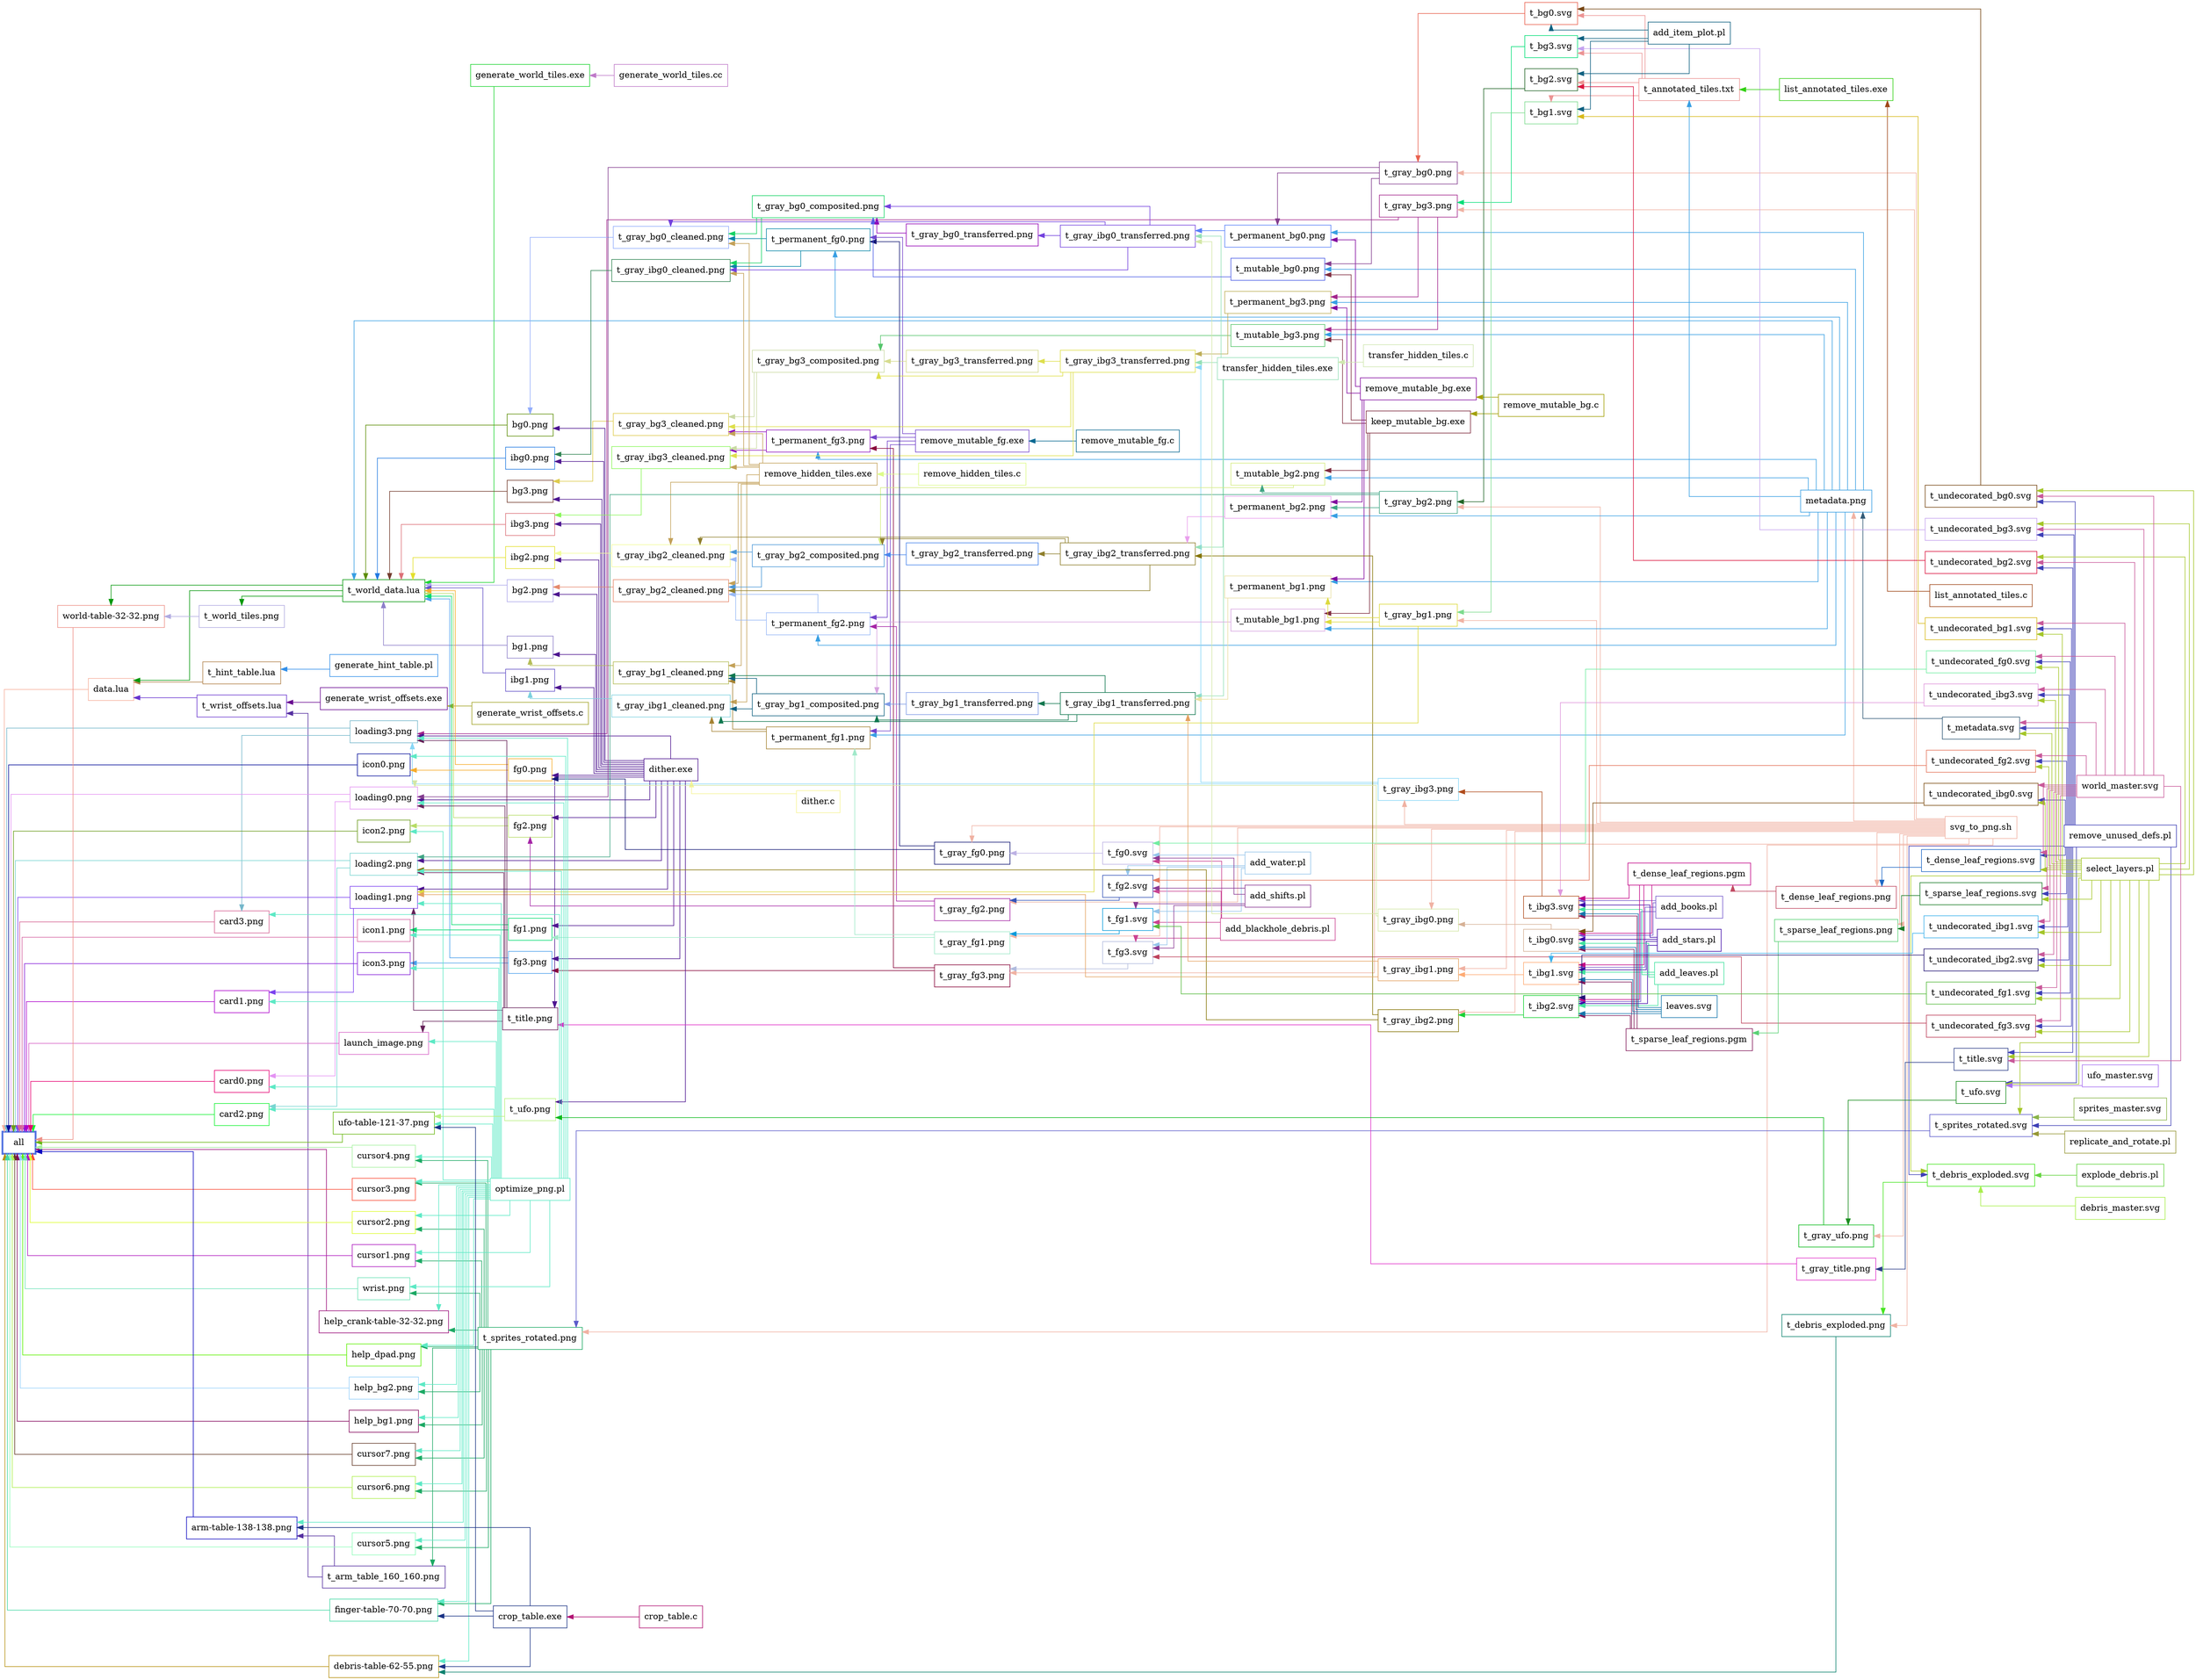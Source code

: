 digraph G {
	node [shape=box,style=filled]
	rankdir = RL
	splines = ortho
	tooltip = "Build target = all"
	n0 [label="all",penwidth=3,tooltip="all\n(no actions)",fillcolor=white,color="#5474e1"]
	n31 [label="data.lua",tooltip="cat t_world_data.lua t_wrist_offsets.lua t_hint_table.lua > data.lua",fillcolor=white,color="#f6b19e"]
	n41 [label="t_hint_table.lua",tooltip="perl generate_hint_table.pl > t_hint_table.lua",fillcolor=white,color="#b1824b"]
	n72 [label="generate_hint_table.pl",tooltip="generate_hint_table.pl\n(no actions)",fillcolor=white,color="#328fe9"]
	n40 [label="t_wrist_offsets.lua",tooltip="./generate_wrist_offsets.exe t_arm_table_160_160.png > t_wrist_offsets.lua",fillcolor=white,color="#6733ce"]
	n71 [label="generate_wrist_offsets.exe",tooltip="gcc -march=native -O3 -Wall -Wextra -pedantic generate_wrist_offsets.c -lpng -lm -o generate_wrist_offsets.exe",fillcolor=white,color="#680690"]
	n185 [label="generate_wrist_offsets.c",tooltip="generate_wrist_offsets.c\n(no actions)",fillcolor=white,color="#a3a429"]
	n32 [label="t_arm_table_160_160.png",tooltip="convert t_sprites_rotated.png +repage -crop 14400x320+0+0 t_arm_table_160_160.png",fillcolor=white,color="#552fa0"]
	n35 [label="t_sprites_rotated.png",tooltip="./svg_to_png.sh t_sprites_rotated.svg t_sprites_rotated.png",fillcolor=white,color="#1ca964"]
	n74 [label="svg_to_png.sh",tooltip="svg_to_png.sh\n(no actions)",fillcolor=white,color="#f0b2a3"]
	n73 [label="t_sprites_rotated.svg",tooltip="perl select_layers.pl 'ui parts|arm parts' t_sprites_rotated.png sprites_master.svg | perl remove_unused_defs.pl | perl replicate_and_rotate.pl - > t_sprites_rotated.svg",fillcolor=white,color="#5c5bcb"]
	n76 [label="replicate_and_rotate.pl",tooltip="replicate_and_rotate.pl\n(no actions)",fillcolor=white,color="#969736"]
	n75 [label="sprites_master.svg",tooltip="sprites_master.svg\n(no actions)",fillcolor=white,color="#89b449"]
	n60 [label="remove_unused_defs.pl",tooltip="remove_unused_defs.pl\n(no actions)",fillcolor=white,color="#3e3fb6"]
	n59 [label="select_layers.pl",tooltip="select_layers.pl\n(no actions)",fillcolor=white,color="#a4c629"]
	n39 [label="t_world_data.lua",tooltip="./generate_world_tiles.exe t_world_data.lua t_world_tiles.png ibg0.png ibg1.png ibg2.png ibg3.png bg0.png bg1.png bg2.png bg3.png fg0.png fg1.png fg2.png fg3.png metadata.png",fillcolor=white,color="#06980c"]
	n70 [label="generate_world_tiles.exe",tooltip="g++ -march=native -O3 -Wall -Wextra -pedantic generate_world_tiles.cc -lpng -o generate_world_tiles.exe",fillcolor=white,color="#20d533"]
	n184 [label="generate_world_tiles.cc",tooltip="generate_world_tiles.cc\n(no actions)",fillcolor=white,color="#bf7ac9"]
	n69 [label="metadata.png",tooltip="./svg_to_png.sh t_metadata.svg metadata.png",fillcolor=white,color="#389fe3"]
	n173 [label="t_metadata.svg",tooltip="perl select_layers.pl '^Metadata' metadata.png world_master.svg | perl remove_unused_defs.pl > t_metadata.svg",fillcolor=white,color="#335b78"]
	n58 [label="world_master.svg",tooltip="world_master.svg\n(no actions)",fillcolor=white,color="#c9599a"]
	n68 [label="bg3.png",tooltip="./dither.exe t_gray_bg3_cleaned.png bg3.png",fillcolor=white,color="#743d2f"]
	n84 [label="t_gray_bg3_cleaned.png",tooltip="./remove_hidden_tiles.exe t_permanent_fg3.png t_gray_bg3_composited.png t_gray_bg3_cleaned.png",fillcolor=white,color="#decb4e"]
	n101 [label="t_permanent_fg3.png",tooltip="./remove_mutable_fg.exe metadata.png t_gray_fg3.png t_permanent_fg3.png",fillcolor=white,color="#9014bd"]
	n117 [label="remove_mutable_fg.exe",tooltip="gcc -march=native -O3 -Wall -Wextra -pedantic remove_mutable_fg.c -lpng -o remove_mutable_fg.exe",fillcolor=white,color="#7444cb"]
	n187 [label="remove_mutable_fg.c",tooltip="remove_mutable_fg.c\n(no actions)",fillcolor=white,color="#0a6992"]
	n88 [label="t_gray_fg3.png",tooltip="./svg_to_png.sh t_fg3.svg t_gray_fg3.png",fillcolor=white,color="#890a3d"]
	n129 [label="t_fg3.svg",tooltip="perl add_shifts.pl t_undecorated_fg3.svg 3 | perl add_water.pl - 3 | perl add_blackhole_debris.pl - 3 > t_fg3.svg",fillcolor=white,color="#b1bbde"]
	n164 [label="t_undecorated_fg3.svg",tooltip="perl select_layers.pl '^FG (common|frame3)' t_gray_fg3.png world_master.svg | perl remove_unused_defs.pl > t_undecorated_fg3.svg",fillcolor=white,color="#bd425c"]
	n161 [label="add_blackhole_debris.pl",tooltip="add_blackhole_debris.pl\n(no actions)",fillcolor=white,color="#ca4392"]
	n160 [label="add_water.pl",tooltip="add_water.pl\n(no actions)",fillcolor=white,color="#95c5eb"]
	n159 [label="add_shifts.pl",tooltip="add_shifts.pl\n(no actions)",fillcolor=white,color="#8b3a94"]
	n100 [label="t_gray_bg3_composited.png",tooltip="magick t_gray_bg3_transferred.png t_mutable_bg3.png -composite t_gray_bg3_composited.png",fillcolor=white,color="#cadaa4"]
	n109 [label="t_mutable_bg3.png",tooltip="./keep_mutable_bg.exe metadata.png t_gray_bg3.png t_mutable_bg3.png",fillcolor=white,color="#55c56b"]
	n115 [label="keep_mutable_bg.exe",tooltip="gcc -march=native -O3 -Wall -Wextra -pedantic -DINVERT_TILE_SELECTION remove_mutable_bg.c -lpng -o keep_mutable_bg.exe",fillcolor=white,color="#7f2c3f"]
	n186 [label="remove_mutable_bg.c",tooltip="remove_mutable_bg.c\n(no actions)",fillcolor=white,color="#a3a007"]
	n51 [label="t_gray_bg3.png",tooltip="./svg_to_png.sh t_bg3.svg t_gray_bg3.png",fillcolor=white,color="#a3268c"]
	n125 [label="t_bg3.svg",tooltip="perl add_item_plot.pl t_undecorated_bg3.svg t_annotated_tiles.txt 3 > t_bg3.svg",fillcolor=white,color="#02de77"]
	n153 [label="t_undecorated_bg3.svg",tooltip="perl select_layers.pl '^BG (common|frame3)' t_gray_bg3.png world_master.svg | perl remove_unused_defs.pl > t_undecorated_bg3.svg",fillcolor=white,color="#c5a3ef"]
	n150 [label="t_annotated_tiles.txt",tooltip="./list_annotated_tiles.exe metadata.png > t_annotated_tiles.txt",fillcolor=white,color="#ec9494"]
	n176 [label="list_annotated_tiles.exe",tooltip="gcc -march=native -O3 -Wall -Wextra -pedantic list_annotated_tiles.c -lpng -o list_annotated_tiles.exe",fillcolor=white,color="#33d013"]
	n196 [label="list_annotated_tiles.c",tooltip="list_annotated_tiles.c\n(no actions)",fillcolor=white,color="#9f4819"]
	n149 [label="add_item_plot.pl",tooltip="add_item_plot.pl\n(no actions)",fillcolor=white,color="#0f6181"]
	n108 [label="t_gray_bg3_transferred.png",tooltip="t_gray_bg3_transferred.png\n(no actions)",fillcolor=white,color="#d6dc8f"]
	n99 [label="t_gray_ibg3_transferred.png",tooltip="./transfer_hidden_tiles.exe t_permanent_bg3.png t_gray_ibg3.png t_gray_bg3_transferred.png t_gray_ibg3_transferred.png",fillcolor=white,color="#dedf4d"]
	n114 [label="t_permanent_bg3.png",tooltip="./remove_mutable_bg.exe metadata.png t_gray_bg3.png t_permanent_bg3.png",fillcolor=white,color="#beae57"]
	n116 [label="remove_mutable_bg.exe",tooltip="gcc -march=native -O3 -Wall -Wextra -pedantic remove_mutable_bg.c -lpng -o remove_mutable_bg.exe",fillcolor=white,color="#82089f"]
	n111 [label="transfer_hidden_tiles.exe",tooltip="gcc -march=native -O3 -Wall -Wextra -pedantic transfer_hidden_tiles.c -lpng -o transfer_hidden_tiles.exe",fillcolor=white,color="#94e0b7"]
	n189 [label="transfer_hidden_tiles.c",tooltip="transfer_hidden_tiles.c\n(no actions)",fillcolor=white,color="#cfe6b0"]
	n50 [label="t_gray_ibg3.png",tooltip="./svg_to_png.sh t_ibg3.svg t_gray_ibg3.png",fillcolor=white,color="#88d7f6"]
	n121 [label="t_ibg3.svg",tooltip="perl add_stars.pl t_undecorated_ibg3.svg 3 | perl add_leaves.pl leaves.svg - t_dense_leaf_regions.pgm 0.5 3 | perl add_leaves.pl leaves.svg - t_sparse_leaf_regions.pgm 1 3 | perl add_books.pl - > t_ibg3.svg",fillcolor=white,color="#b04c1c"]
	n139 [label="t_undecorated_ibg3.svg",tooltip="perl select_layers.pl '^IBG (common|frame3)' t_gray_ibg3.png world_master.svg | perl remove_unused_defs.pl > t_undecorated_ibg3.svg",fillcolor=white,color="#df98dc"]
	n136 [label="add_books.pl",tooltip="add_books.pl\n(no actions)",fillcolor=white,color="#775ccc"]
	n135 [label="add_stars.pl",tooltip="add_stars.pl\n(no actions)",fillcolor=white,color="#3c06a7"]
	n134 [label="add_leaves.pl",tooltip="add_leaves.pl\n(no actions)",fillcolor=white,color="#3ee29d"]
	n133 [label="t_dense_leaf_regions.pgm",tooltip="convert -size 9600x6400 'xc:#000000' t_dense_leaf_regions.png -composite -colorspace Gray -depth 8 -color-threshold 'gray(1%)-gray(100%)' t_dense_leaf_regions.pgm",fillcolor=white,color="#c30887"]
	n171 [label="t_dense_leaf_regions.png",tooltip="./svg_to_png.sh t_dense_leaf_regions.svg t_dense_leaf_regions.png",fillcolor=white,color="#c14a63"]
	n172 [label="t_dense_leaf_regions.svg",tooltip="perl select_layers.pl 'dense leaf regions' t_dense_leaf_regions.png world_master.svg | perl remove_unused_defs.pl > t_dense_leaf_regions.svg",fillcolor=white,color="#1e67c5"]
	n132 [label="t_sparse_leaf_regions.pgm",tooltip="convert -size 9600x6400 'xc:#000000' t_sparse_leaf_regions.png -composite -colorspace Gray -depth 8 -color-threshold 'gray(1%)-gray(100%)' t_sparse_leaf_regions.pgm",fillcolor=white,color="#831b5b"]
	n169 [label="t_sparse_leaf_regions.png",tooltip="./svg_to_png.sh t_sparse_leaf_regions.svg t_sparse_leaf_regions.png",fillcolor=white,color="#5bd176"]
	n170 [label="t_sparse_leaf_regions.svg",tooltip="perl select_layers.pl 'sparse leaf regions' t_sparse_leaf_regions.png world_master.svg | perl remove_unused_defs.pl > t_sparse_leaf_regions.svg",fillcolor=white,color="#1b7c28"]
	n131 [label="leaves.svg",tooltip="leaves.svg\n(no actions)",fillcolor=white,color="#1577ac"]
	n92 [label="remove_hidden_tiles.exe",tooltip="gcc -march=native -O3 -Wall -Wextra -pedantic remove_hidden_tiles.c -lpng -o remove_hidden_tiles.exe",fillcolor=white,color="#c3a159"]
	n188 [label="remove_hidden_tiles.c",tooltip="remove_hidden_tiles.c\n(no actions)",fillcolor=white,color="#ddfb8b"]
	n45 [label="dither.exe",tooltip="gcc -march=native -O3 -Wall -Wextra -pedantic dither.c -lpng -o dither.exe",fillcolor=white,color="#4d1590"]
	n183 [label="dither.c",tooltip="dither.c\n(no actions)",fillcolor=white,color="#f6f496"]
	n67 [label="bg2.png",tooltip="./dither.exe t_gray_bg2_cleaned.png bg2.png",fillcolor=white,color="#afa9eb"]
	n83 [label="t_gray_bg2_cleaned.png",tooltip="./remove_hidden_tiles.exe t_permanent_fg2.png t_gray_bg2_composited.png t_gray_bg2_cleaned.png",fillcolor=white,color="#e58a6e"]
	n98 [label="t_permanent_fg2.png",tooltip="./remove_mutable_fg.exe metadata.png t_gray_fg2.png t_permanent_fg2.png",fillcolor=white,color="#99b9f6"]
	n87 [label="t_gray_fg2.png",tooltip="./svg_to_png.sh t_fg2.svg t_gray_fg2.png",fillcolor=white,color="#a525a6"]
	n128 [label="t_fg2.svg",tooltip="perl add_shifts.pl t_undecorated_fg2.svg 2 | perl add_water.pl - 2 | perl add_blackhole_debris.pl - 2 > t_fg2.svg",fillcolor=white,color="#3755b8"]
	n163 [label="t_undecorated_fg2.svg",tooltip="perl select_layers.pl '^FG (common|frame2)' t_gray_fg2.png world_master.svg | perl remove_unused_defs.pl > t_undecorated_fg2.svg",fillcolor=white,color="#e4785f"]
	n97 [label="t_gray_bg2_composited.png",tooltip="magick t_gray_bg2_transferred.png t_mutable_bg2.png -composite t_gray_bg2_composited.png",fillcolor=white,color="#4b98d7"]
	n107 [label="t_mutable_bg2.png",tooltip="./keep_mutable_bg.exe metadata.png t_gray_bg2.png t_mutable_bg2.png",fillcolor=white,color="#d3eb7e"]
	n49 [label="t_gray_bg2.png",tooltip="./svg_to_png.sh t_bg2.svg t_gray_bg2.png",fillcolor=white,color="#40a584"]
	n124 [label="t_bg2.svg",tooltip="perl add_item_plot.pl t_undecorated_bg2.svg t_annotated_tiles.txt 2 > t_bg2.svg",fillcolor=white,color="#226627"]
	n152 [label="t_undecorated_bg2.svg",tooltip="perl select_layers.pl '^BG (common|frame2)' t_gray_bg2.png world_master.svg | perl remove_unused_defs.pl > t_undecorated_bg2.svg",fillcolor=white,color="#db143e"]
	n106 [label="t_gray_bg2_transferred.png",tooltip="t_gray_bg2_transferred.png\n(no actions)",fillcolor=white,color="#4a86ec"]
	n96 [label="t_gray_ibg2_transferred.png",tooltip="./transfer_hidden_tiles.exe t_permanent_bg2.png t_gray_ibg2.png t_gray_bg2_transferred.png t_gray_ibg2_transferred.png",fillcolor=white,color="#8f7f2c"]
	n113 [label="t_permanent_bg2.png",tooltip="./remove_mutable_bg.exe metadata.png t_gray_bg2.png t_permanent_bg2.png",fillcolor=white,color="#e99fed"]
	n48 [label="t_gray_ibg2.png",tooltip="./svg_to_png.sh t_ibg2.svg t_gray_ibg2.png",fillcolor=white,color="#847303"]
	n120 [label="t_ibg2.svg",tooltip="perl add_stars.pl t_undecorated_ibg2.svg 2 | perl add_leaves.pl leaves.svg - t_dense_leaf_regions.pgm 0.5 2 | perl add_leaves.pl leaves.svg - t_sparse_leaf_regions.pgm 1 2 | perl add_books.pl - > t_ibg2.svg",fillcolor=white,color="#17d234"]
	n138 [label="t_undecorated_ibg2.svg",tooltip="perl select_layers.pl '^IBG (common|frame2)' t_gray_ibg2.png world_master.svg | perl remove_unused_defs.pl > t_undecorated_ibg2.svg",fillcolor=white,color="#211374"]
	n66 [label="bg1.png",tooltip="./dither.exe t_gray_bg1_cleaned.png bg1.png",fillcolor=white,color="#8d7fc9"]
	n82 [label="t_gray_bg1_cleaned.png",tooltip="./remove_hidden_tiles.exe t_permanent_fg1.png t_gray_bg1_composited.png t_gray_bg1_cleaned.png",fillcolor=white,color="#b5bd59"]
	n95 [label="t_permanent_fg1.png",tooltip="./remove_mutable_fg.exe metadata.png t_gray_fg1.png t_permanent_fg1.png",fillcolor=white,color="#a58334"]
	n86 [label="t_gray_fg1.png",tooltip="./svg_to_png.sh t_fg1.svg t_gray_fg1.png",fillcolor=white,color="#a1e9ca"]
	n127 [label="t_fg1.svg",tooltip="perl add_shifts.pl t_undecorated_fg1.svg 1 | perl add_water.pl - 1 | perl add_blackhole_debris.pl - 1 > t_fg1.svg",fillcolor=white,color="#099bdb"]
	n162 [label="t_undecorated_fg1.svg",tooltip="perl select_layers.pl '^FG (common|frame1)' t_gray_fg1.png world_master.svg | perl remove_unused_defs.pl > t_undecorated_fg1.svg",fillcolor=white,color="#56ba3d"]
	n94 [label="t_gray_bg1_composited.png",tooltip="magick t_gray_bg1_transferred.png t_mutable_bg1.png -composite t_gray_bg1_composited.png",fillcolor=white,color="#106180"]
	n105 [label="t_mutable_bg1.png",tooltip="./keep_mutable_bg.exe metadata.png t_gray_bg1.png t_mutable_bg1.png",fillcolor=white,color="#d7a4e0"]
	n47 [label="t_gray_bg1.png",tooltip="./svg_to_png.sh t_bg1.svg t_gray_bg1.png",fillcolor=white,color="#ddda3f"]
	n123 [label="t_bg1.svg",tooltip="perl add_item_plot.pl t_undecorated_bg1.svg t_annotated_tiles.txt 1 > t_bg1.svg",fillcolor=white,color="#7ddb8e"]
	n151 [label="t_undecorated_bg1.svg",tooltip="perl select_layers.pl '^BG (common|frame1)' t_gray_bg1.png world_master.svg | perl remove_unused_defs.pl > t_undecorated_bg1.svg",fillcolor=white,color="#d7b91a"]
	n104 [label="t_gray_bg1_transferred.png",tooltip="t_gray_bg1_transferred.png\n(no actions)",fillcolor=white,color="#829de7"]
	n93 [label="t_gray_ibg1_transferred.png",tooltip="./transfer_hidden_tiles.exe t_permanent_bg1.png t_gray_ibg1.png t_gray_bg1_transferred.png t_gray_ibg1_transferred.png",fillcolor=white,color="#10784f"]
	n112 [label="t_permanent_bg1.png",tooltip="./remove_mutable_bg.exe metadata.png t_gray_bg1.png t_permanent_bg1.png",fillcolor=white,color="#eadfa3"]
	n46 [label="t_gray_ibg1.png",tooltip="./svg_to_png.sh t_ibg1.svg t_gray_ibg1.png",fillcolor=white,color="#e4a261"]
	n119 [label="t_ibg1.svg",tooltip="perl add_stars.pl t_undecorated_ibg1.svg 1 | perl add_leaves.pl leaves.svg - t_dense_leaf_regions.pgm 0.5 1 | perl add_leaves.pl leaves.svg - t_sparse_leaf_regions.pgm 1 1 | perl add_books.pl - > t_ibg1.svg",fillcolor=white,color="#feab74"]
	n137 [label="t_undecorated_ibg1.svg",tooltip="perl select_layers.pl '^IBG (common|frame1)' t_gray_ibg1.png world_master.svg | perl remove_unused_defs.pl > t_undecorated_ibg1.svg",fillcolor=white,color="#3cb1eb"]
	n65 [label="bg0.png",tooltip="./dither.exe t_gray_bg0_cleaned.png bg0.png",fillcolor=white,color="#5c8d06"]
	n81 [label="t_gray_bg0_cleaned.png",tooltip="./remove_hidden_tiles.exe t_permanent_fg0.png t_gray_bg0_composited.png t_gray_bg0_cleaned.png",fillcolor=white,color="#92acfb"]
	n91 [label="t_permanent_fg0.png",tooltip="./remove_mutable_fg.exe metadata.png t_gray_fg0.png t_permanent_fg0.png",fillcolor=white,color="#0986a7"]
	n85 [label="t_gray_fg0.png",tooltip="./svg_to_png.sh t_fg0.svg t_gray_fg0.png",fillcolor=white,color="#151975"]
	n126 [label="t_fg0.svg",tooltip="perl add_shifts.pl t_undecorated_fg0.svg 0 | perl add_water.pl - 0 | perl add_blackhole_debris.pl - 0 > t_fg0.svg",fillcolor=white,color="#bdb2e4"]
	n158 [label="t_undecorated_fg0.svg",tooltip="perl select_layers.pl '^FG (common|frame0)' t_gray_fg0.png world_master.svg | perl remove_unused_defs.pl > t_undecorated_fg0.svg",fillcolor=white,color="#72eda2"]
	n90 [label="t_gray_bg0_composited.png",tooltip="magick t_gray_bg0_transferred.png t_mutable_bg0.png -composite t_gray_bg0_composited.png",fillcolor=white,color="#17d365"]
	n103 [label="t_mutable_bg0.png",tooltip="./keep_mutable_bg.exe metadata.png t_gray_bg0.png t_mutable_bg0.png",fillcolor=white,color="#4e5fe6"]
	n44 [label="t_gray_bg0.png",tooltip="./svg_to_png.sh t_bg0.svg t_gray_bg0.png",fillcolor=white,color="#833d8f"]
	n122 [label="t_bg0.svg",tooltip="perl add_item_plot.pl t_undecorated_bg0.svg t_annotated_tiles.txt 0 > t_bg0.svg",fillcolor=white,color="#e96250"]
	n148 [label="t_undecorated_bg0.svg",tooltip="perl select_layers.pl '^BG (common|frame0)' t_gray_bg0.png world_master.svg | perl remove_unused_defs.pl > t_undecorated_bg0.svg",fillcolor=white,color="#764613"]
	n102 [label="t_gray_bg0_transferred.png",tooltip="t_gray_bg0_transferred.png\n(no actions)",fillcolor=white,color="#9202b5"]
	n89 [label="t_gray_ibg0_transferred.png",tooltip="./transfer_hidden_tiles.exe t_permanent_bg0.png t_gray_ibg0.png t_gray_bg0_transferred.png t_gray_ibg0_transferred.png",fillcolor=white,color="#7342de"]
	n110 [label="t_permanent_bg0.png",tooltip="./remove_mutable_bg.exe metadata.png t_gray_bg0.png t_permanent_bg0.png",fillcolor=white,color="#5880f8"]
	n43 [label="t_gray_ibg0.png",tooltip="./svg_to_png.sh t_ibg0.svg t_gray_ibg0.png",fillcolor=white,color="#d3e7a6"]
	n118 [label="t_ibg0.svg",tooltip="perl add_stars.pl t_undecorated_ibg0.svg 0 | perl add_leaves.pl leaves.svg - t_dense_leaf_regions.pgm 0.5 0 | perl add_leaves.pl leaves.svg - t_sparse_leaf_regions.pgm 1 0 | perl add_books.pl - > t_ibg0.svg",fillcolor=white,color="#d6b196"]
	n130 [label="t_undecorated_ibg0.svg",tooltip="perl select_layers.pl '^IBG (common|frame0)' t_gray_ibg0.png world_master.svg | perl remove_unused_defs.pl > t_undecorated_ibg0.svg",fillcolor=white,color="#7a4b0f"]
	n64 [label="ibg3.png",tooltip="./dither.exe t_gray_ibg3_cleaned.png ibg3.png",fillcolor=white,color="#dc7178"]
	n80 [label="t_gray_ibg3_cleaned.png",tooltip="./remove_hidden_tiles.exe t_permanent_fg3.png t_gray_ibg3_transferred.png t_gray_ibg3_cleaned.png",fillcolor=white,color="#8af659"]
	n63 [label="ibg2.png",tooltip="./dither.exe t_gray_ibg2_cleaned.png ibg2.png",fillcolor=white,color="#e3e02c"]
	n79 [label="t_gray_ibg2_cleaned.png",tooltip="./remove_hidden_tiles.exe t_permanent_fg2.png t_gray_ibg2_transferred.png t_gray_ibg2_cleaned.png",fillcolor=white,color="#f2fc99"]
	n62 [label="ibg1.png",tooltip="./dither.exe t_gray_ibg1_cleaned.png ibg1.png",fillcolor=white,color="#6553c8"]
	n78 [label="t_gray_ibg1_cleaned.png",tooltip="./remove_hidden_tiles.exe t_permanent_fg1.png t_gray_ibg1_transferred.png t_gray_ibg1_cleaned.png",fillcolor=white,color="#7dd1df"]
	n61 [label="ibg0.png",tooltip="./dither.exe t_gray_ibg0_cleaned.png ibg0.png",fillcolor=white,color="#237ae1"]
	n77 [label="t_gray_ibg0_cleaned.png",tooltip="./remove_hidden_tiles.exe t_permanent_fg0.png t_gray_ibg0_transferred.png t_gray_ibg0_cleaned.png",fillcolor=white,color="#2f8452"]
	n55 [label="fg3.png",tooltip="./dither.exe t_gray_fg3.png fg3.png",fillcolor=white,color="#4ca1ec"]
	n54 [label="fg2.png",tooltip="./dither.exe t_gray_fg2.png fg2.png",fillcolor=white,color="#b7dc68"]
	n53 [label="fg1.png",tooltip="./dither.exe t_gray_fg1.png fg1.png",fillcolor=white,color="#02da70"]
	n52 [label="fg0.png",tooltip="./dither.exe t_gray_fg0.png fg0.png",fillcolor=white,color="#f6ac2d"]
	n30 [label="loading3.png",tooltip="convert -size 400x240 'xc:#ffffff' -colorspace Gray -depth 8 \"(\" t_gray_ibg3.png +repage -crop 400x240+952+848 \")\" -composite \"(\" t_gray_bg3.png +repage -crop 400x240+952+848 \")\" -composite t_title.png -composite png:- | ./dither.exe - - | perl optimize_png.pl > loading3.png",fillcolor=white,color="#75b7cb"]
	n42 [label="t_title.png",tooltip="./dither.exe t_gray_title.png t_title.png",fillcolor=white,color="#66235a"]
	n56 [label="t_gray_title.png",tooltip="./svg_to_png.sh t_title.svg t_gray_title.png 952 848 1352 1088",fillcolor=white,color="#e030c9"]
	n57 [label="t_title.svg",tooltip="perl select_layers.pl 'title' t_gray_title.png world_master.svg | perl remove_unused_defs.pl > t_title.svg",fillcolor=white,color="#2c3e88"]
	n34 [label="optimize_png.pl",tooltip="optimize_png.pl\n(no actions)",fillcolor=white,color="#5de9c5"]
	n29 [label="loading2.png",tooltip="convert -size 400x240 'xc:#ffffff' -colorspace Gray -depth 8 \"(\" t_gray_ibg2.png +repage -crop 400x240+952+848 \")\" -composite \"(\" t_gray_bg2.png +repage -crop 400x240+952+848 \")\" -composite t_title.png -composite png:- | ./dither.exe - - | perl optimize_png.pl > loading2.png",fillcolor=white,color="#78d5d1"]
	n28 [label="loading1.png",tooltip="convert -size 400x240 'xc:#ffffff' -colorspace Gray -depth 8 \"(\" t_gray_ibg1.png +repage -crop 400x240+952+848 \")\" -composite \"(\" t_gray_bg1.png +repage -crop 400x240+952+848 \")\" -composite t_title.png -composite png:- | ./dither.exe - - | perl optimize_png.pl > loading1.png",fillcolor=white,color="#7c42ef"]
	n27 [label="loading0.png",tooltip="convert -size 400x240 'xc:#ffffff' -colorspace Gray -depth 8 \"(\" t_gray_ibg0.png +repage -crop 400x240+952+848 \")\" -composite \"(\" t_gray_bg0.png +repage -crop 400x240+952+848 \")\" -composite t_title.png -composite png:- | ./dither.exe - - | perl optimize_png.pl > loading0.png",fillcolor=white,color="#e493f3"]
	n26 [label="launch_image.png",tooltip="convert -size 400x240 'xc:#ffffff' -colorspace Gray -depth 8 t_title.png -composite png:- | perl optimize_png.pl > launch_image.png",fillcolor=white,color="#d762c7"]
	n25 [label="icon3.png",tooltip="convert fg3.png +repage -crop 32x32+1856+1088 png:- | perl optimize_png.pl > icon3.png",fillcolor=white,color="#851fd9"]
	n24 [label="icon2.png",tooltip="convert fg2.png +repage -crop 32x32+1856+1088 png:- | perl optimize_png.pl > icon2.png",fillcolor=white,color="#6b9b1d"]
	n23 [label="icon1.png",tooltip="convert fg1.png +repage -crop 32x32+1856+1088 png:- | perl optimize_png.pl > icon1.png",fillcolor=white,color="#d76ca6"]
	n22 [label="icon0.png",tooltip="convert fg0.png +repage -crop 32x32+1856+1088 png:- | perl optimize_png.pl > icon0.png",fillcolor=white,color="#020b99"]
	n21 [label="card3.png",tooltip="convert loading3.png +repage -crop 350x155+25+43 png:- | perl optimize_png.pl > card3.png",fillcolor=white,color="#d66394"]
	n20 [label="card2.png",tooltip="convert loading2.png +repage -crop 350x155+25+43 png:- | perl optimize_png.pl > card2.png",fillcolor=white,color="#19f236"]
	n19 [label="card1.png",tooltip="convert loading1.png +repage -crop 350x155+25+43 png:- | perl optimize_png.pl > card1.png",fillcolor=white,color="#ad00cc"]
	n18 [label="card0.png",tooltip="convert loading0.png +repage -crop 350x155+25+43 png:- | perl optimize_png.pl > card0.png",fillcolor=white,color="#e60172"]
	n17 [label="ufo-table-121-37.png",tooltip="convert t_ufo.png +repage -crop 800x52+0+52 png:- | ./crop_table.exe 160 52 121 37 20 7 | perl optimize_png.pl > ufo-table-121-37.png",fillcolor=white,color="#69b712"]
	n37 [label="t_ufo.png",tooltip="./dither.exe t_gray_ufo.png t_ufo.png",fillcolor=white,color="#b8f17f"]
	n180 [label="t_gray_ufo.png",tooltip="./svg_to_png.sh t_ufo.svg t_gray_ufo.png",fillcolor=white,color="#0eba1d"]
	n181 [label="t_ufo.svg",tooltip="perl select_layers.pl 'ufo' t_gray_ufo.png ufo_master.svg | perl remove_unused_defs.pl > t_ufo.svg",fillcolor=white,color="#1a8d1f"]
	n182 [label="ufo_master.svg",tooltip="ufo_master.svg\n(no actions)",fillcolor=white,color="#a66ef1"]
	n33 [label="crop_table.exe",tooltip="gcc -march=native -O3 -Wall -Wextra -pedantic crop_table.c -lpng -o crop_table.exe",fillcolor=white,color="#1a3284"]
	n197 [label="crop_table.c",tooltip="crop_table.c\n(no actions)",fillcolor=white,color="#b11273"]
	n16 [label="world-table-32-32.png",tooltip="cp t_world_tiles.png world-table-32-32.png",fillcolor=white,color="#ed9289"]
	n38 [label="t_world_tiles.png",tooltip="t_world_tiles.png\n(no actions)",fillcolor=white,color="#b1abe1"]
	n15 [label="debris-table-62-55.png",tooltip="./crop_table.exe 96 96 62 55 13 21 < t_debris_exploded.png | perl optimize_png.pl > debris-table-62-55.png",fillcolor=white,color="#b69010"]
	n36 [label="t_debris_exploded.png",tooltip="./svg_to_png.sh t_debris_exploded.svg t_debris_exploded.png",fillcolor=white,color="#0d826f"]
	n177 [label="t_debris_exploded.svg",tooltip="perl select_layers.pl '^debris.*' t_debris_exploded.png debris_master.svg | perl remove_unused_defs.pl | perl explode_debris.pl > t_debris_exploded.svg",fillcolor=white,color="#46e520"]
	n179 [label="explode_debris.pl",tooltip="explode_debris.pl\n(no actions)",fillcolor=white,color="#64d440"]
	n178 [label="debris_master.svg",tooltip="debris_master.svg\n(no actions)",fillcolor=white,color="#a9ee4d"]
	n14 [label="help_crank-table-32-32.png",tooltip="convert t_sprites_rotated.png +repage -crop 256x32+672+416 png:- | perl optimize_png.pl > help_crank-table-32-32.png",fillcolor=white,color="#990c79"]
	n13 [label="help_dpad.png",tooltip="convert t_sprites_rotated.png +repage -crop 32x32+608+416 png:- | perl optimize_png.pl > help_dpad.png",fillcolor=white,color="#5df101"]
	n12 [label="help_bg2.png",tooltip="convert t_sprites_rotated.png +repage -crop 64x32+512+416 png:- | perl optimize_png.pl > help_bg2.png",fillcolor=white,color="#95d0fa"]
	n11 [label="help_bg1.png",tooltip="convert t_sprites_rotated.png +repage -crop 32x32+448+416 png:- | perl optimize_png.pl > help_bg1.png",fillcolor=white,color="#83035a"]
	n10 [label="cursor7.png",tooltip="convert t_sprites_rotated.png +repage -crop 91x40+962+410 png:- | perl optimize_png.pl > cursor7.png",fillcolor=white,color="#653b2a"]
	n9 [label="cursor6.png",tooltip="convert t_sprites_rotated.png +repage -crop 40x40+396+428 png:- | perl optimize_png.pl > cursor6.png",fillcolor=white,color="#afef51"]
	n8 [label="cursor5.png",tooltip="convert t_sprites_rotated.png +repage -crop 40x40+332+428 png:- | perl optimize_png.pl > cursor5.png",fillcolor=white,color="#91fcbb"]
	n7 [label="cursor4.png",tooltip="convert t_sprites_rotated.png +repage -crop 30x30+273+433 png:- | perl optimize_png.pl > cursor4.png",fillcolor=white,color="#a7f1a1"]
	n6 [label="cursor3.png",tooltip="convert t_sprites_rotated.png +repage -crop 30x30+209+433 png:- | perl optimize_png.pl > cursor3.png",fillcolor=white,color="#fa4e38"]
	n5 [label="cursor2.png",tooltip="convert t_sprites_rotated.png +repage -crop 8x40+156+428 png:- | perl optimize_png.pl > cursor2.png",fillcolor=white,color="#ddfc2e"]
	n4 [label="cursor1.png",tooltip="convert t_sprites_rotated.png +repage -crop 40x8+76+444 png:- | perl optimize_png.pl > cursor1.png",fillcolor=white,color="#ad17be"]
	n3 [label="wrist.png",tooltip="convert t_sprites_rotated.png +repage -crop 17x17+23+440 png:- | perl optimize_png.pl > wrist.png",fillcolor=white,color="#6fe3b7"]
	n2 [label="finger-table-70-70.png",tooltip="convert t_sprites_rotated.png +repage -crop 7200x80+0+320 png:- | ./crop_table.exe 80 80 70 70 7 10 | perl optimize_png.pl > finger-table-70-70.png",fillcolor=white,color="#43d8a4"]
	n1 [label="arm-table-138-138.png",tooltip="./crop_table.exe 160 160 138 138 7 8 < t_arm_table_160_160.png | perl optimize_png.pl > arm-table-138-138.png",fillcolor=white,color="#0802c0"]
	n1 -> n0 [color="#0802c0",edgetooltip="all : arm-table-138-138.png"]
	n2 -> n0 [color="#43d8a4",edgetooltip="all : finger-table-70-70.png"]
	n3 -> n0 [color="#6fe3b7",edgetooltip="all : wrist.png"]
	n4 -> n0 [color="#ad17be",edgetooltip="all : cursor1.png"]
	n5 -> n0 [color="#ddfc2e",edgetooltip="all : cursor2.png"]
	n6 -> n0 [color="#fa4e38",edgetooltip="all : cursor3.png"]
	n7 -> n0 [color="#a7f1a1",edgetooltip="all : cursor4.png"]
	n8 -> n0 [color="#91fcbb",edgetooltip="all : cursor5.png"]
	n9 -> n0 [color="#afef51",edgetooltip="all : cursor6.png"]
	n10 -> n0 [color="#653b2a",edgetooltip="all : cursor7.png"]
	n11 -> n0 [color="#83035a",edgetooltip="all : help_bg1.png"]
	n12 -> n0 [color="#95d0fa",edgetooltip="all : help_bg2.png"]
	n13 -> n0 [color="#5df101",edgetooltip="all : help_dpad.png"]
	n14 -> n0 [color="#990c79",edgetooltip="all : help_crank-table-32-32.png"]
	n15 -> n0 [color="#b69010",edgetooltip="all : debris-table-62-55.png"]
	n16 -> n0 [color="#ed9289",edgetooltip="all : world-table-32-32.png"]
	n17 -> n0 [color="#69b712",edgetooltip="all : ufo-table-121-37.png"]
	n18 -> n0 [color="#e60172",edgetooltip="all : card0.png"]
	n19 -> n0 [color="#ad00cc",edgetooltip="all : card1.png"]
	n20 -> n0 [color="#19f236",edgetooltip="all : card2.png"]
	n21 -> n0 [color="#d66394",edgetooltip="all : card3.png"]
	n22 -> n0 [color="#020b99",edgetooltip="all : icon0.png"]
	n23 -> n0 [color="#d76ca6",edgetooltip="all : icon1.png"]
	n24 -> n0 [color="#6b9b1d",edgetooltip="all : icon2.png"]
	n25 -> n0 [color="#851fd9",edgetooltip="all : icon3.png"]
	n26 -> n0 [color="#d762c7",edgetooltip="all : launch_image.png"]
	n27 -> n0 [color="#e493f3",edgetooltip="all : loading0.png"]
	n28 -> n0 [color="#7c42ef",edgetooltip="all : loading1.png"]
	n29 -> n0 [color="#78d5d1",edgetooltip="all : loading2.png"]
	n30 -> n0 [color="#75b7cb",edgetooltip="all : loading3.png"]
	n31 -> n0 [color="#f6b19e",edgetooltip="all : data.lua"]
	n39 -> n31 [color="#06980c",edgetooltip="data.lua : t_world_data.lua"]
	n40 -> n31 [color="#6733ce",edgetooltip="data.lua : t_wrist_offsets.lua"]
	n41 -> n31 [color="#b1824b",edgetooltip="data.lua : t_hint_table.lua"]
	n72 -> n41 [color="#328fe9",edgetooltip="t_hint_table.lua : generate_hint_table.pl"]
	n32 -> n40 [color="#552fa0",edgetooltip="t_wrist_offsets.lua : t_arm_table_160_160.png"]
	n71 -> n40 [color="#680690",edgetooltip="t_wrist_offsets.lua : generate_wrist_offsets.exe"]
	n185 -> n71 [color="#a3a429",edgetooltip="generate_wrist_offsets.exe : generate_wrist_offsets.c"]
	n35 -> n32 [color="#1ca964",edgetooltip="t_arm_table_160_160.png : t_sprites_rotated.png"]
	n73 -> n35 [color="#5c5bcb",edgetooltip="t_sprites_rotated.png : t_sprites_rotated.svg"]
	n74 -> n35 [color="#f0b2a3",edgetooltip="t_sprites_rotated.png : svg_to_png.sh"]
	n59 -> n73 [color="#a4c629",edgetooltip="t_sprites_rotated.svg : select_layers.pl"]
	n60 -> n73 [color="#3e3fb6",edgetooltip="t_sprites_rotated.svg : remove_unused_defs.pl"]
	n75 -> n73 [color="#89b449",edgetooltip="t_sprites_rotated.svg : sprites_master.svg"]
	n76 -> n73 [color="#969736",edgetooltip="t_sprites_rotated.svg : replicate_and_rotate.pl"]
	n52 -> n39 [color="#f6ac2d",edgetooltip="t_world_data.lua : fg0.png"]
	n53 -> n39 [color="#02da70",edgetooltip="t_world_data.lua : fg1.png"]
	n54 -> n39 [color="#b7dc68",edgetooltip="t_world_data.lua : fg2.png"]
	n55 -> n39 [color="#4ca1ec",edgetooltip="t_world_data.lua : fg3.png"]
	n61 -> n39 [color="#237ae1",edgetooltip="t_world_data.lua : ibg0.png"]
	n62 -> n39 [color="#6553c8",edgetooltip="t_world_data.lua : ibg1.png"]
	n63 -> n39 [color="#e3e02c",edgetooltip="t_world_data.lua : ibg2.png"]
	n64 -> n39 [color="#dc7178",edgetooltip="t_world_data.lua : ibg3.png"]
	n65 -> n39 [color="#5c8d06",edgetooltip="t_world_data.lua : bg0.png"]
	n66 -> n39 [color="#8d7fc9",edgetooltip="t_world_data.lua : bg1.png"]
	n67 -> n39 [color="#afa9eb",edgetooltip="t_world_data.lua : bg2.png"]
	n68 -> n39 [color="#743d2f",edgetooltip="t_world_data.lua : bg3.png"]
	n69 -> n39 [color="#389fe3",edgetooltip="t_world_data.lua : metadata.png"]
	n70 -> n39 [color="#20d533",edgetooltip="t_world_data.lua : generate_world_tiles.exe"]
	n184 -> n70 [color="#bf7ac9",edgetooltip="generate_world_tiles.exe : generate_world_tiles.cc"]
	n74 -> n69 [color="#f0b2a3",edgetooltip="metadata.png : svg_to_png.sh"]
	n173 -> n69 [color="#335b78",edgetooltip="metadata.png : t_metadata.svg"]
	n58 -> n173 [color="#c9599a",edgetooltip="t_metadata.svg : world_master.svg"]
	n59 -> n173 [color="#a4c629",edgetooltip="t_metadata.svg : select_layers.pl"]
	n60 -> n173 [color="#3e3fb6",edgetooltip="t_metadata.svg : remove_unused_defs.pl"]
	n45 -> n68 [color="#4d1590",edgetooltip="bg3.png : dither.exe"]
	n84 -> n68 [color="#decb4e",edgetooltip="bg3.png : t_gray_bg3_cleaned.png"]
	n92 -> n84 [color="#c3a159",edgetooltip="t_gray_bg3_cleaned.png : remove_hidden_tiles.exe"]
	n99 -> n84 [color="#dedf4d",edgetooltip="t_gray_bg3_cleaned.png : t_gray_ibg3_transferred.png"]
	n100 -> n84 [color="#cadaa4",edgetooltip="t_gray_bg3_cleaned.png : t_gray_bg3_composited.png"]
	n101 -> n84 [color="#9014bd",edgetooltip="t_gray_bg3_cleaned.png : t_permanent_fg3.png"]
	n69 -> n101 [color="#389fe3",edgetooltip="t_permanent_fg3.png : metadata.png"]
	n88 -> n101 [color="#890a3d",edgetooltip="t_permanent_fg3.png : t_gray_fg3.png"]
	n117 -> n101 [color="#7444cb",edgetooltip="t_permanent_fg3.png : remove_mutable_fg.exe"]
	n187 -> n117 [color="#0a6992",edgetooltip="remove_mutable_fg.exe : remove_mutable_fg.c"]
	n74 -> n88 [color="#f0b2a3",edgetooltip="t_gray_fg3.png : svg_to_png.sh"]
	n129 -> n88 [color="#b1bbde",edgetooltip="t_gray_fg3.png : t_fg3.svg"]
	n159 -> n129 [color="#8b3a94",edgetooltip="t_fg3.svg : add_shifts.pl"]
	n160 -> n129 [color="#95c5eb",edgetooltip="t_fg3.svg : add_water.pl"]
	n161 -> n129 [color="#ca4392",edgetooltip="t_fg3.svg : add_blackhole_debris.pl"]
	n164 -> n129 [color="#bd425c",edgetooltip="t_fg3.svg : t_undecorated_fg3.svg"]
	n58 -> n164 [color="#c9599a",edgetooltip="t_undecorated_fg3.svg : world_master.svg"]
	n59 -> n164 [color="#a4c629",edgetooltip="t_undecorated_fg3.svg : select_layers.pl"]
	n60 -> n164 [color="#3e3fb6",edgetooltip="t_undecorated_fg3.svg : remove_unused_defs.pl"]
	n99 -> n100 [color="#dedf4d",edgetooltip="t_gray_bg3_composited.png : t_gray_ibg3_transferred.png"]
	n108 -> n100 [color="#d6dc8f",edgetooltip="t_gray_bg3_composited.png : t_gray_bg3_transferred.png"]
	n109 -> n100 [color="#55c56b",edgetooltip="t_gray_bg3_composited.png : t_mutable_bg3.png"]
	n51 -> n109 [color="#a3268c",edgetooltip="t_mutable_bg3.png : t_gray_bg3.png"]
	n69 -> n109 [color="#389fe3",edgetooltip="t_mutable_bg3.png : metadata.png"]
	n115 -> n109 [color="#7f2c3f",edgetooltip="t_mutable_bg3.png : keep_mutable_bg.exe"]
	n186 -> n115 [color="#a3a007",edgetooltip="keep_mutable_bg.exe : remove_mutable_bg.c"]
	n74 -> n51 [color="#f0b2a3",edgetooltip="t_gray_bg3.png : svg_to_png.sh"]
	n125 -> n51 [color="#02de77",edgetooltip="t_gray_bg3.png : t_bg3.svg"]
	n149 -> n125 [color="#0f6181",edgetooltip="t_bg3.svg : add_item_plot.pl"]
	n150 -> n125 [color="#ec9494",edgetooltip="t_bg3.svg : t_annotated_tiles.txt"]
	n153 -> n125 [color="#c5a3ef",edgetooltip="t_bg3.svg : t_undecorated_bg3.svg"]
	n58 -> n153 [color="#c9599a",edgetooltip="t_undecorated_bg3.svg : world_master.svg"]
	n59 -> n153 [color="#a4c629",edgetooltip="t_undecorated_bg3.svg : select_layers.pl"]
	n60 -> n153 [color="#3e3fb6",edgetooltip="t_undecorated_bg3.svg : remove_unused_defs.pl"]
	n69 -> n150 [color="#389fe3",edgetooltip="t_annotated_tiles.txt : metadata.png"]
	n176 -> n150 [color="#33d013",edgetooltip="t_annotated_tiles.txt : list_annotated_tiles.exe"]
	n196 -> n176 [color="#9f4819",edgetooltip="list_annotated_tiles.exe : list_annotated_tiles.c"]
	n99 -> n108 [color="#dedf4d",edgetooltip="t_gray_bg3_transferred.png : t_gray_ibg3_transferred.png"]
	n50 -> n99 [color="#88d7f6",edgetooltip="t_gray_ibg3_transferred.png : t_gray_ibg3.png"]
	n111 -> n99 [color="#94e0b7",edgetooltip="t_gray_ibg3_transferred.png : transfer_hidden_tiles.exe"]
	n114 -> n99 [color="#beae57",edgetooltip="t_gray_ibg3_transferred.png : t_permanent_bg3.png"]
	n51 -> n114 [color="#a3268c",edgetooltip="t_permanent_bg3.png : t_gray_bg3.png"]
	n69 -> n114 [color="#389fe3",edgetooltip="t_permanent_bg3.png : metadata.png"]
	n116 -> n114 [color="#82089f",edgetooltip="t_permanent_bg3.png : remove_mutable_bg.exe"]
	n186 -> n116 [color="#a3a007",edgetooltip="remove_mutable_bg.exe : remove_mutable_bg.c"]
	n189 -> n111 [color="#cfe6b0",edgetooltip="transfer_hidden_tiles.exe : transfer_hidden_tiles.c"]
	n74 -> n50 [color="#f0b2a3",edgetooltip="t_gray_ibg3.png : svg_to_png.sh"]
	n121 -> n50 [color="#b04c1c",edgetooltip="t_gray_ibg3.png : t_ibg3.svg"]
	n131 -> n121 [color="#1577ac",edgetooltip="t_ibg3.svg : leaves.svg"]
	n132 -> n121 [color="#831b5b",edgetooltip="t_ibg3.svg : t_sparse_leaf_regions.pgm"]
	n133 -> n121 [color="#c30887",edgetooltip="t_ibg3.svg : t_dense_leaf_regions.pgm"]
	n134 -> n121 [color="#3ee29d",edgetooltip="t_ibg3.svg : add_leaves.pl"]
	n135 -> n121 [color="#3c06a7",edgetooltip="t_ibg3.svg : add_stars.pl"]
	n136 -> n121 [color="#775ccc",edgetooltip="t_ibg3.svg : add_books.pl"]
	n139 -> n121 [color="#df98dc",edgetooltip="t_ibg3.svg : t_undecorated_ibg3.svg"]
	n58 -> n139 [color="#c9599a",edgetooltip="t_undecorated_ibg3.svg : world_master.svg"]
	n59 -> n139 [color="#a4c629",edgetooltip="t_undecorated_ibg3.svg : select_layers.pl"]
	n60 -> n139 [color="#3e3fb6",edgetooltip="t_undecorated_ibg3.svg : remove_unused_defs.pl"]
	n171 -> n133 [color="#c14a63",edgetooltip="t_dense_leaf_regions.pgm : t_dense_leaf_regions.png"]
	n74 -> n171 [color="#f0b2a3",edgetooltip="t_dense_leaf_regions.png : svg_to_png.sh"]
	n172 -> n171 [color="#1e67c5",edgetooltip="t_dense_leaf_regions.png : t_dense_leaf_regions.svg"]
	n58 -> n172 [color="#c9599a",edgetooltip="t_dense_leaf_regions.svg : world_master.svg"]
	n59 -> n172 [color="#a4c629",edgetooltip="t_dense_leaf_regions.svg : select_layers.pl"]
	n60 -> n172 [color="#3e3fb6",edgetooltip="t_dense_leaf_regions.svg : remove_unused_defs.pl"]
	n169 -> n132 [color="#5bd176",edgetooltip="t_sparse_leaf_regions.pgm : t_sparse_leaf_regions.png"]
	n74 -> n169 [color="#f0b2a3",edgetooltip="t_sparse_leaf_regions.png : svg_to_png.sh"]
	n170 -> n169 [color="#1b7c28",edgetooltip="t_sparse_leaf_regions.png : t_sparse_leaf_regions.svg"]
	n58 -> n170 [color="#c9599a",edgetooltip="t_sparse_leaf_regions.svg : world_master.svg"]
	n59 -> n170 [color="#a4c629",edgetooltip="t_sparse_leaf_regions.svg : select_layers.pl"]
	n60 -> n170 [color="#3e3fb6",edgetooltip="t_sparse_leaf_regions.svg : remove_unused_defs.pl"]
	n188 -> n92 [color="#ddfb8b",edgetooltip="remove_hidden_tiles.exe : remove_hidden_tiles.c"]
	n183 -> n45 [color="#f6f496",edgetooltip="dither.exe : dither.c"]
	n45 -> n67 [color="#4d1590",edgetooltip="bg2.png : dither.exe"]
	n83 -> n67 [color="#e58a6e",edgetooltip="bg2.png : t_gray_bg2_cleaned.png"]
	n92 -> n83 [color="#c3a159",edgetooltip="t_gray_bg2_cleaned.png : remove_hidden_tiles.exe"]
	n96 -> n83 [color="#8f7f2c",edgetooltip="t_gray_bg2_cleaned.png : t_gray_ibg2_transferred.png"]
	n97 -> n83 [color="#4b98d7",edgetooltip="t_gray_bg2_cleaned.png : t_gray_bg2_composited.png"]
	n98 -> n83 [color="#99b9f6",edgetooltip="t_gray_bg2_cleaned.png : t_permanent_fg2.png"]
	n69 -> n98 [color="#389fe3",edgetooltip="t_permanent_fg2.png : metadata.png"]
	n87 -> n98 [color="#a525a6",edgetooltip="t_permanent_fg2.png : t_gray_fg2.png"]
	n117 -> n98 [color="#7444cb",edgetooltip="t_permanent_fg2.png : remove_mutable_fg.exe"]
	n74 -> n87 [color="#f0b2a3",edgetooltip="t_gray_fg2.png : svg_to_png.sh"]
	n128 -> n87 [color="#3755b8",edgetooltip="t_gray_fg2.png : t_fg2.svg"]
	n159 -> n128 [color="#8b3a94",edgetooltip="t_fg2.svg : add_shifts.pl"]
	n160 -> n128 [color="#95c5eb",edgetooltip="t_fg2.svg : add_water.pl"]
	n161 -> n128 [color="#ca4392",edgetooltip="t_fg2.svg : add_blackhole_debris.pl"]
	n163 -> n128 [color="#e4785f",edgetooltip="t_fg2.svg : t_undecorated_fg2.svg"]
	n58 -> n163 [color="#c9599a",edgetooltip="t_undecorated_fg2.svg : world_master.svg"]
	n59 -> n163 [color="#a4c629",edgetooltip="t_undecorated_fg2.svg : select_layers.pl"]
	n60 -> n163 [color="#3e3fb6",edgetooltip="t_undecorated_fg2.svg : remove_unused_defs.pl"]
	n96 -> n97 [color="#8f7f2c",edgetooltip="t_gray_bg2_composited.png : t_gray_ibg2_transferred.png"]
	n106 -> n97 [color="#4a86ec",edgetooltip="t_gray_bg2_composited.png : t_gray_bg2_transferred.png"]
	n107 -> n97 [color="#d3eb7e",edgetooltip="t_gray_bg2_composited.png : t_mutable_bg2.png"]
	n49 -> n107 [color="#40a584",edgetooltip="t_mutable_bg2.png : t_gray_bg2.png"]
	n69 -> n107 [color="#389fe3",edgetooltip="t_mutable_bg2.png : metadata.png"]
	n115 -> n107 [color="#7f2c3f",edgetooltip="t_mutable_bg2.png : keep_mutable_bg.exe"]
	n74 -> n49 [color="#f0b2a3",edgetooltip="t_gray_bg2.png : svg_to_png.sh"]
	n124 -> n49 [color="#226627",edgetooltip="t_gray_bg2.png : t_bg2.svg"]
	n149 -> n124 [color="#0f6181",edgetooltip="t_bg2.svg : add_item_plot.pl"]
	n150 -> n124 [color="#ec9494",edgetooltip="t_bg2.svg : t_annotated_tiles.txt"]
	n152 -> n124 [color="#db143e",edgetooltip="t_bg2.svg : t_undecorated_bg2.svg"]
	n58 -> n152 [color="#c9599a",edgetooltip="t_undecorated_bg2.svg : world_master.svg"]
	n59 -> n152 [color="#a4c629",edgetooltip="t_undecorated_bg2.svg : select_layers.pl"]
	n60 -> n152 [color="#3e3fb6",edgetooltip="t_undecorated_bg2.svg : remove_unused_defs.pl"]
	n96 -> n106 [color="#8f7f2c",edgetooltip="t_gray_bg2_transferred.png : t_gray_ibg2_transferred.png"]
	n48 -> n96 [color="#847303",edgetooltip="t_gray_ibg2_transferred.png : t_gray_ibg2.png"]
	n111 -> n96 [color="#94e0b7",edgetooltip="t_gray_ibg2_transferred.png : transfer_hidden_tiles.exe"]
	n113 -> n96 [color="#e99fed",edgetooltip="t_gray_ibg2_transferred.png : t_permanent_bg2.png"]
	n49 -> n113 [color="#40a584",edgetooltip="t_permanent_bg2.png : t_gray_bg2.png"]
	n69 -> n113 [color="#389fe3",edgetooltip="t_permanent_bg2.png : metadata.png"]
	n116 -> n113 [color="#82089f",edgetooltip="t_permanent_bg2.png : remove_mutable_bg.exe"]
	n74 -> n48 [color="#f0b2a3",edgetooltip="t_gray_ibg2.png : svg_to_png.sh"]
	n120 -> n48 [color="#17d234",edgetooltip="t_gray_ibg2.png : t_ibg2.svg"]
	n131 -> n120 [color="#1577ac",edgetooltip="t_ibg2.svg : leaves.svg"]
	n132 -> n120 [color="#831b5b",edgetooltip="t_ibg2.svg : t_sparse_leaf_regions.pgm"]
	n133 -> n120 [color="#c30887",edgetooltip="t_ibg2.svg : t_dense_leaf_regions.pgm"]
	n134 -> n120 [color="#3ee29d",edgetooltip="t_ibg2.svg : add_leaves.pl"]
	n135 -> n120 [color="#3c06a7",edgetooltip="t_ibg2.svg : add_stars.pl"]
	n136 -> n120 [color="#775ccc",edgetooltip="t_ibg2.svg : add_books.pl"]
	n138 -> n120 [color="#211374",edgetooltip="t_ibg2.svg : t_undecorated_ibg2.svg"]
	n58 -> n138 [color="#c9599a",edgetooltip="t_undecorated_ibg2.svg : world_master.svg"]
	n59 -> n138 [color="#a4c629",edgetooltip="t_undecorated_ibg2.svg : select_layers.pl"]
	n60 -> n138 [color="#3e3fb6",edgetooltip="t_undecorated_ibg2.svg : remove_unused_defs.pl"]
	n45 -> n66 [color="#4d1590",edgetooltip="bg1.png : dither.exe"]
	n82 -> n66 [color="#b5bd59",edgetooltip="bg1.png : t_gray_bg1_cleaned.png"]
	n92 -> n82 [color="#c3a159",edgetooltip="t_gray_bg1_cleaned.png : remove_hidden_tiles.exe"]
	n93 -> n82 [color="#10784f",edgetooltip="t_gray_bg1_cleaned.png : t_gray_ibg1_transferred.png"]
	n94 -> n82 [color="#106180",edgetooltip="t_gray_bg1_cleaned.png : t_gray_bg1_composited.png"]
	n95 -> n82 [color="#a58334",edgetooltip="t_gray_bg1_cleaned.png : t_permanent_fg1.png"]
	n69 -> n95 [color="#389fe3",edgetooltip="t_permanent_fg1.png : metadata.png"]
	n86 -> n95 [color="#a1e9ca",edgetooltip="t_permanent_fg1.png : t_gray_fg1.png"]
	n117 -> n95 [color="#7444cb",edgetooltip="t_permanent_fg1.png : remove_mutable_fg.exe"]
	n74 -> n86 [color="#f0b2a3",edgetooltip="t_gray_fg1.png : svg_to_png.sh"]
	n127 -> n86 [color="#099bdb",edgetooltip="t_gray_fg1.png : t_fg1.svg"]
	n159 -> n127 [color="#8b3a94",edgetooltip="t_fg1.svg : add_shifts.pl"]
	n160 -> n127 [color="#95c5eb",edgetooltip="t_fg1.svg : add_water.pl"]
	n161 -> n127 [color="#ca4392",edgetooltip="t_fg1.svg : add_blackhole_debris.pl"]
	n162 -> n127 [color="#56ba3d",edgetooltip="t_fg1.svg : t_undecorated_fg1.svg"]
	n58 -> n162 [color="#c9599a",edgetooltip="t_undecorated_fg1.svg : world_master.svg"]
	n59 -> n162 [color="#a4c629",edgetooltip="t_undecorated_fg1.svg : select_layers.pl"]
	n60 -> n162 [color="#3e3fb6",edgetooltip="t_undecorated_fg1.svg : remove_unused_defs.pl"]
	n93 -> n94 [color="#10784f",edgetooltip="t_gray_bg1_composited.png : t_gray_ibg1_transferred.png"]
	n104 -> n94 [color="#829de7",edgetooltip="t_gray_bg1_composited.png : t_gray_bg1_transferred.png"]
	n105 -> n94 [color="#d7a4e0",edgetooltip="t_gray_bg1_composited.png : t_mutable_bg1.png"]
	n47 -> n105 [color="#ddda3f",edgetooltip="t_mutable_bg1.png : t_gray_bg1.png"]
	n69 -> n105 [color="#389fe3",edgetooltip="t_mutable_bg1.png : metadata.png"]
	n115 -> n105 [color="#7f2c3f",edgetooltip="t_mutable_bg1.png : keep_mutable_bg.exe"]
	n74 -> n47 [color="#f0b2a3",edgetooltip="t_gray_bg1.png : svg_to_png.sh"]
	n123 -> n47 [color="#7ddb8e",edgetooltip="t_gray_bg1.png : t_bg1.svg"]
	n149 -> n123 [color="#0f6181",edgetooltip="t_bg1.svg : add_item_plot.pl"]
	n150 -> n123 [color="#ec9494",edgetooltip="t_bg1.svg : t_annotated_tiles.txt"]
	n151 -> n123 [color="#d7b91a",edgetooltip="t_bg1.svg : t_undecorated_bg1.svg"]
	n58 -> n151 [color="#c9599a",edgetooltip="t_undecorated_bg1.svg : world_master.svg"]
	n59 -> n151 [color="#a4c629",edgetooltip="t_undecorated_bg1.svg : select_layers.pl"]
	n60 -> n151 [color="#3e3fb6",edgetooltip="t_undecorated_bg1.svg : remove_unused_defs.pl"]
	n93 -> n104 [color="#10784f",edgetooltip="t_gray_bg1_transferred.png : t_gray_ibg1_transferred.png"]
	n46 -> n93 [color="#e4a261",edgetooltip="t_gray_ibg1_transferred.png : t_gray_ibg1.png"]
	n111 -> n93 [color="#94e0b7",edgetooltip="t_gray_ibg1_transferred.png : transfer_hidden_tiles.exe"]
	n112 -> n93 [color="#eadfa3",edgetooltip="t_gray_ibg1_transferred.png : t_permanent_bg1.png"]
	n47 -> n112 [color="#ddda3f",edgetooltip="t_permanent_bg1.png : t_gray_bg1.png"]
	n69 -> n112 [color="#389fe3",edgetooltip="t_permanent_bg1.png : metadata.png"]
	n116 -> n112 [color="#82089f",edgetooltip="t_permanent_bg1.png : remove_mutable_bg.exe"]
	n74 -> n46 [color="#f0b2a3",edgetooltip="t_gray_ibg1.png : svg_to_png.sh"]
	n119 -> n46 [color="#feab74",edgetooltip="t_gray_ibg1.png : t_ibg1.svg"]
	n131 -> n119 [color="#1577ac",edgetooltip="t_ibg1.svg : leaves.svg"]
	n132 -> n119 [color="#831b5b",edgetooltip="t_ibg1.svg : t_sparse_leaf_regions.pgm"]
	n133 -> n119 [color="#c30887",edgetooltip="t_ibg1.svg : t_dense_leaf_regions.pgm"]
	n134 -> n119 [color="#3ee29d",edgetooltip="t_ibg1.svg : add_leaves.pl"]
	n135 -> n119 [color="#3c06a7",edgetooltip="t_ibg1.svg : add_stars.pl"]
	n136 -> n119 [color="#775ccc",edgetooltip="t_ibg1.svg : add_books.pl"]
	n137 -> n119 [color="#3cb1eb",edgetooltip="t_ibg1.svg : t_undecorated_ibg1.svg"]
	n58 -> n137 [color="#c9599a",edgetooltip="t_undecorated_ibg1.svg : world_master.svg"]
	n59 -> n137 [color="#a4c629",edgetooltip="t_undecorated_ibg1.svg : select_layers.pl"]
	n60 -> n137 [color="#3e3fb6",edgetooltip="t_undecorated_ibg1.svg : remove_unused_defs.pl"]
	n45 -> n65 [color="#4d1590",edgetooltip="bg0.png : dither.exe"]
	n81 -> n65 [color="#92acfb",edgetooltip="bg0.png : t_gray_bg0_cleaned.png"]
	n89 -> n81 [color="#7342de",edgetooltip="t_gray_bg0_cleaned.png : t_gray_ibg0_transferred.png"]
	n90 -> n81 [color="#17d365",edgetooltip="t_gray_bg0_cleaned.png : t_gray_bg0_composited.png"]
	n91 -> n81 [color="#0986a7",edgetooltip="t_gray_bg0_cleaned.png : t_permanent_fg0.png"]
	n92 -> n81 [color="#c3a159",edgetooltip="t_gray_bg0_cleaned.png : remove_hidden_tiles.exe"]
	n69 -> n91 [color="#389fe3",edgetooltip="t_permanent_fg0.png : metadata.png"]
	n85 -> n91 [color="#151975",edgetooltip="t_permanent_fg0.png : t_gray_fg0.png"]
	n117 -> n91 [color="#7444cb",edgetooltip="t_permanent_fg0.png : remove_mutable_fg.exe"]
	n74 -> n85 [color="#f0b2a3",edgetooltip="t_gray_fg0.png : svg_to_png.sh"]
	n126 -> n85 [color="#bdb2e4",edgetooltip="t_gray_fg0.png : t_fg0.svg"]
	n158 -> n126 [color="#72eda2",edgetooltip="t_fg0.svg : t_undecorated_fg0.svg"]
	n159 -> n126 [color="#8b3a94",edgetooltip="t_fg0.svg : add_shifts.pl"]
	n160 -> n126 [color="#95c5eb",edgetooltip="t_fg0.svg : add_water.pl"]
	n161 -> n126 [color="#ca4392",edgetooltip="t_fg0.svg : add_blackhole_debris.pl"]
	n58 -> n158 [color="#c9599a",edgetooltip="t_undecorated_fg0.svg : world_master.svg"]
	n59 -> n158 [color="#a4c629",edgetooltip="t_undecorated_fg0.svg : select_layers.pl"]
	n60 -> n158 [color="#3e3fb6",edgetooltip="t_undecorated_fg0.svg : remove_unused_defs.pl"]
	n89 -> n90 [color="#7342de",edgetooltip="t_gray_bg0_composited.png : t_gray_ibg0_transferred.png"]
	n102 -> n90 [color="#9202b5",edgetooltip="t_gray_bg0_composited.png : t_gray_bg0_transferred.png"]
	n103 -> n90 [color="#4e5fe6",edgetooltip="t_gray_bg0_composited.png : t_mutable_bg0.png"]
	n44 -> n103 [color="#833d8f",edgetooltip="t_mutable_bg0.png : t_gray_bg0.png"]
	n69 -> n103 [color="#389fe3",edgetooltip="t_mutable_bg0.png : metadata.png"]
	n115 -> n103 [color="#7f2c3f",edgetooltip="t_mutable_bg0.png : keep_mutable_bg.exe"]
	n74 -> n44 [color="#f0b2a3",edgetooltip="t_gray_bg0.png : svg_to_png.sh"]
	n122 -> n44 [color="#e96250",edgetooltip="t_gray_bg0.png : t_bg0.svg"]
	n148 -> n122 [color="#764613",edgetooltip="t_bg0.svg : t_undecorated_bg0.svg"]
	n149 -> n122 [color="#0f6181",edgetooltip="t_bg0.svg : add_item_plot.pl"]
	n150 -> n122 [color="#ec9494",edgetooltip="t_bg0.svg : t_annotated_tiles.txt"]
	n58 -> n148 [color="#c9599a",edgetooltip="t_undecorated_bg0.svg : world_master.svg"]
	n59 -> n148 [color="#a4c629",edgetooltip="t_undecorated_bg0.svg : select_layers.pl"]
	n60 -> n148 [color="#3e3fb6",edgetooltip="t_undecorated_bg0.svg : remove_unused_defs.pl"]
	n89 -> n102 [color="#7342de",edgetooltip="t_gray_bg0_transferred.png : t_gray_ibg0_transferred.png"]
	n43 -> n89 [color="#d3e7a6",edgetooltip="t_gray_ibg0_transferred.png : t_gray_ibg0.png"]
	n110 -> n89 [color="#5880f8",edgetooltip="t_gray_ibg0_transferred.png : t_permanent_bg0.png"]
	n111 -> n89 [color="#94e0b7",edgetooltip="t_gray_ibg0_transferred.png : transfer_hidden_tiles.exe"]
	n44 -> n110 [color="#833d8f",edgetooltip="t_permanent_bg0.png : t_gray_bg0.png"]
	n69 -> n110 [color="#389fe3",edgetooltip="t_permanent_bg0.png : metadata.png"]
	n116 -> n110 [color="#82089f",edgetooltip="t_permanent_bg0.png : remove_mutable_bg.exe"]
	n74 -> n43 [color="#f0b2a3",edgetooltip="t_gray_ibg0.png : svg_to_png.sh"]
	n118 -> n43 [color="#d6b196",edgetooltip="t_gray_ibg0.png : t_ibg0.svg"]
	n130 -> n118 [color="#7a4b0f",edgetooltip="t_ibg0.svg : t_undecorated_ibg0.svg"]
	n131 -> n118 [color="#1577ac",edgetooltip="t_ibg0.svg : leaves.svg"]
	n132 -> n118 [color="#831b5b",edgetooltip="t_ibg0.svg : t_sparse_leaf_regions.pgm"]
	n133 -> n118 [color="#c30887",edgetooltip="t_ibg0.svg : t_dense_leaf_regions.pgm"]
	n134 -> n118 [color="#3ee29d",edgetooltip="t_ibg0.svg : add_leaves.pl"]
	n135 -> n118 [color="#3c06a7",edgetooltip="t_ibg0.svg : add_stars.pl"]
	n136 -> n118 [color="#775ccc",edgetooltip="t_ibg0.svg : add_books.pl"]
	n58 -> n130 [color="#c9599a",edgetooltip="t_undecorated_ibg0.svg : world_master.svg"]
	n59 -> n130 [color="#a4c629",edgetooltip="t_undecorated_ibg0.svg : select_layers.pl"]
	n60 -> n130 [color="#3e3fb6",edgetooltip="t_undecorated_ibg0.svg : remove_unused_defs.pl"]
	n45 -> n64 [color="#4d1590",edgetooltip="ibg3.png : dither.exe"]
	n80 -> n64 [color="#8af659",edgetooltip="ibg3.png : t_gray_ibg3_cleaned.png"]
	n92 -> n80 [color="#c3a159",edgetooltip="t_gray_ibg3_cleaned.png : remove_hidden_tiles.exe"]
	n99 -> n80 [color="#dedf4d",edgetooltip="t_gray_ibg3_cleaned.png : t_gray_ibg3_transferred.png"]
	n100 -> n80 [color="#cadaa4",edgetooltip="t_gray_ibg3_cleaned.png : t_gray_bg3_composited.png"]
	n101 -> n80 [color="#9014bd",edgetooltip="t_gray_ibg3_cleaned.png : t_permanent_fg3.png"]
	n45 -> n63 [color="#4d1590",edgetooltip="ibg2.png : dither.exe"]
	n79 -> n63 [color="#f2fc99",edgetooltip="ibg2.png : t_gray_ibg2_cleaned.png"]
	n92 -> n79 [color="#c3a159",edgetooltip="t_gray_ibg2_cleaned.png : remove_hidden_tiles.exe"]
	n96 -> n79 [color="#8f7f2c",edgetooltip="t_gray_ibg2_cleaned.png : t_gray_ibg2_transferred.png"]
	n97 -> n79 [color="#4b98d7",edgetooltip="t_gray_ibg2_cleaned.png : t_gray_bg2_composited.png"]
	n98 -> n79 [color="#99b9f6",edgetooltip="t_gray_ibg2_cleaned.png : t_permanent_fg2.png"]
	n45 -> n62 [color="#4d1590",edgetooltip="ibg1.png : dither.exe"]
	n78 -> n62 [color="#7dd1df",edgetooltip="ibg1.png : t_gray_ibg1_cleaned.png"]
	n92 -> n78 [color="#c3a159",edgetooltip="t_gray_ibg1_cleaned.png : remove_hidden_tiles.exe"]
	n93 -> n78 [color="#10784f",edgetooltip="t_gray_ibg1_cleaned.png : t_gray_ibg1_transferred.png"]
	n94 -> n78 [color="#106180",edgetooltip="t_gray_ibg1_cleaned.png : t_gray_bg1_composited.png"]
	n95 -> n78 [color="#a58334",edgetooltip="t_gray_ibg1_cleaned.png : t_permanent_fg1.png"]
	n45 -> n61 [color="#4d1590",edgetooltip="ibg0.png : dither.exe"]
	n77 -> n61 [color="#2f8452",edgetooltip="ibg0.png : t_gray_ibg0_cleaned.png"]
	n89 -> n77 [color="#7342de",edgetooltip="t_gray_ibg0_cleaned.png : t_gray_ibg0_transferred.png"]
	n90 -> n77 [color="#17d365",edgetooltip="t_gray_ibg0_cleaned.png : t_gray_bg0_composited.png"]
	n91 -> n77 [color="#0986a7",edgetooltip="t_gray_ibg0_cleaned.png : t_permanent_fg0.png"]
	n92 -> n77 [color="#c3a159",edgetooltip="t_gray_ibg0_cleaned.png : remove_hidden_tiles.exe"]
	n45 -> n55 [color="#4d1590",edgetooltip="fg3.png : dither.exe"]
	n88 -> n55 [color="#890a3d",edgetooltip="fg3.png : t_gray_fg3.png"]
	n45 -> n54 [color="#4d1590",edgetooltip="fg2.png : dither.exe"]
	n87 -> n54 [color="#a525a6",edgetooltip="fg2.png : t_gray_fg2.png"]
	n45 -> n53 [color="#4d1590",edgetooltip="fg1.png : dither.exe"]
	n86 -> n53 [color="#a1e9ca",edgetooltip="fg1.png : t_gray_fg1.png"]
	n45 -> n52 [color="#4d1590",edgetooltip="fg0.png : dither.exe"]
	n85 -> n52 [color="#151975",edgetooltip="fg0.png : t_gray_fg0.png"]
	n34 -> n30 [color="#5de9c5",edgetooltip="loading3.png : optimize_png.pl"]
	n42 -> n30 [color="#66235a",edgetooltip="loading3.png : t_title.png"]
	n45 -> n30 [color="#4d1590",edgetooltip="loading3.png : dither.exe"]
	n50 -> n30 [color="#88d7f6",edgetooltip="loading3.png : t_gray_ibg3.png"]
	n51 -> n30 [color="#a3268c",edgetooltip="loading3.png : t_gray_bg3.png"]
	n45 -> n42 [color="#4d1590",edgetooltip="t_title.png : dither.exe"]
	n56 -> n42 [color="#e030c9",edgetooltip="t_title.png : t_gray_title.png"]
	n57 -> n56 [color="#2c3e88",edgetooltip="t_gray_title.png : t_title.svg"]
	n58 -> n57 [color="#c9599a",edgetooltip="t_title.svg : world_master.svg"]
	n59 -> n57 [color="#a4c629",edgetooltip="t_title.svg : select_layers.pl"]
	n60 -> n57 [color="#3e3fb6",edgetooltip="t_title.svg : remove_unused_defs.pl"]
	n34 -> n29 [color="#5de9c5",edgetooltip="loading2.png : optimize_png.pl"]
	n42 -> n29 [color="#66235a",edgetooltip="loading2.png : t_title.png"]
	n45 -> n29 [color="#4d1590",edgetooltip="loading2.png : dither.exe"]
	n48 -> n29 [color="#847303",edgetooltip="loading2.png : t_gray_ibg2.png"]
	n49 -> n29 [color="#40a584",edgetooltip="loading2.png : t_gray_bg2.png"]
	n34 -> n28 [color="#5de9c5",edgetooltip="loading1.png : optimize_png.pl"]
	n42 -> n28 [color="#66235a",edgetooltip="loading1.png : t_title.png"]
	n45 -> n28 [color="#4d1590",edgetooltip="loading1.png : dither.exe"]
	n46 -> n28 [color="#e4a261",edgetooltip="loading1.png : t_gray_ibg1.png"]
	n47 -> n28 [color="#ddda3f",edgetooltip="loading1.png : t_gray_bg1.png"]
	n34 -> n27 [color="#5de9c5",edgetooltip="loading0.png : optimize_png.pl"]
	n42 -> n27 [color="#66235a",edgetooltip="loading0.png : t_title.png"]
	n43 -> n27 [color="#d3e7a6",edgetooltip="loading0.png : t_gray_ibg0.png"]
	n44 -> n27 [color="#833d8f",edgetooltip="loading0.png : t_gray_bg0.png"]
	n45 -> n27 [color="#4d1590",edgetooltip="loading0.png : dither.exe"]
	n34 -> n26 [color="#5de9c5",edgetooltip="launch_image.png : optimize_png.pl"]
	n42 -> n26 [color="#66235a",edgetooltip="launch_image.png : t_title.png"]
	n34 -> n25 [color="#5de9c5",edgetooltip="icon3.png : optimize_png.pl"]
	n55 -> n25 [color="#4ca1ec",edgetooltip="icon3.png : fg3.png"]
	n34 -> n24 [color="#5de9c5",edgetooltip="icon2.png : optimize_png.pl"]
	n54 -> n24 [color="#b7dc68",edgetooltip="icon2.png : fg2.png"]
	n34 -> n23 [color="#5de9c5",edgetooltip="icon1.png : optimize_png.pl"]
	n53 -> n23 [color="#02da70",edgetooltip="icon1.png : fg1.png"]
	n34 -> n22 [color="#5de9c5",edgetooltip="icon0.png : optimize_png.pl"]
	n52 -> n22 [color="#f6ac2d",edgetooltip="icon0.png : fg0.png"]
	n30 -> n21 [color="#75b7cb",edgetooltip="card3.png : loading3.png"]
	n34 -> n21 [color="#5de9c5",edgetooltip="card3.png : optimize_png.pl"]
	n29 -> n20 [color="#78d5d1",edgetooltip="card2.png : loading2.png"]
	n34 -> n20 [color="#5de9c5",edgetooltip="card2.png : optimize_png.pl"]
	n28 -> n19 [color="#7c42ef",edgetooltip="card1.png : loading1.png"]
	n34 -> n19 [color="#5de9c5",edgetooltip="card1.png : optimize_png.pl"]
	n27 -> n18 [color="#e493f3",edgetooltip="card0.png : loading0.png"]
	n34 -> n18 [color="#5de9c5",edgetooltip="card0.png : optimize_png.pl"]
	n33 -> n17 [color="#1a3284",edgetooltip="ufo-table-121-37.png : crop_table.exe"]
	n34 -> n17 [color="#5de9c5",edgetooltip="ufo-table-121-37.png : optimize_png.pl"]
	n37 -> n17 [color="#b8f17f",edgetooltip="ufo-table-121-37.png : t_ufo.png"]
	n45 -> n37 [color="#4d1590",edgetooltip="t_ufo.png : dither.exe"]
	n180 -> n37 [color="#0eba1d",edgetooltip="t_ufo.png : t_gray_ufo.png"]
	n74 -> n180 [color="#f0b2a3",edgetooltip="t_gray_ufo.png : svg_to_png.sh"]
	n181 -> n180 [color="#1a8d1f",edgetooltip="t_gray_ufo.png : t_ufo.svg"]
	n59 -> n181 [color="#a4c629",edgetooltip="t_ufo.svg : select_layers.pl"]
	n60 -> n181 [color="#3e3fb6",edgetooltip="t_ufo.svg : remove_unused_defs.pl"]
	n182 -> n181 [color="#a66ef1",edgetooltip="t_ufo.svg : ufo_master.svg"]
	n197 -> n33 [color="#b11273",edgetooltip="crop_table.exe : crop_table.c"]
	n38 -> n16 [color="#b1abe1",edgetooltip="world-table-32-32.png : t_world_tiles.png"]
	n39 -> n16 [color="#06980c",edgetooltip="world-table-32-32.png : t_world_data.lua"]
	n39 -> n38 [color="#06980c",edgetooltip="t_world_tiles.png : t_world_data.lua"]
	n33 -> n15 [color="#1a3284",edgetooltip="debris-table-62-55.png : crop_table.exe"]
	n34 -> n15 [color="#5de9c5",edgetooltip="debris-table-62-55.png : optimize_png.pl"]
	n36 -> n15 [color="#0d826f",edgetooltip="debris-table-62-55.png : t_debris_exploded.png"]
	n74 -> n36 [color="#f0b2a3",edgetooltip="t_debris_exploded.png : svg_to_png.sh"]
	n177 -> n36 [color="#46e520",edgetooltip="t_debris_exploded.png : t_debris_exploded.svg"]
	n59 -> n177 [color="#a4c629",edgetooltip="t_debris_exploded.svg : select_layers.pl"]
	n60 -> n177 [color="#3e3fb6",edgetooltip="t_debris_exploded.svg : remove_unused_defs.pl"]
	n178 -> n177 [color="#a9ee4d",edgetooltip="t_debris_exploded.svg : debris_master.svg"]
	n179 -> n177 [color="#64d440",edgetooltip="t_debris_exploded.svg : explode_debris.pl"]
	n34 -> n14 [color="#5de9c5",edgetooltip="help_crank-table-32-32.png : optimize_png.pl"]
	n35 -> n14 [color="#1ca964",edgetooltip="help_crank-table-32-32.png : t_sprites_rotated.png"]
	n34 -> n13 [color="#5de9c5",edgetooltip="help_dpad.png : optimize_png.pl"]
	n35 -> n13 [color="#1ca964",edgetooltip="help_dpad.png : t_sprites_rotated.png"]
	n34 -> n12 [color="#5de9c5",edgetooltip="help_bg2.png : optimize_png.pl"]
	n35 -> n12 [color="#1ca964",edgetooltip="help_bg2.png : t_sprites_rotated.png"]
	n34 -> n11 [color="#5de9c5",edgetooltip="help_bg1.png : optimize_png.pl"]
	n35 -> n11 [color="#1ca964",edgetooltip="help_bg1.png : t_sprites_rotated.png"]
	n34 -> n10 [color="#5de9c5",edgetooltip="cursor7.png : optimize_png.pl"]
	n35 -> n10 [color="#1ca964",edgetooltip="cursor7.png : t_sprites_rotated.png"]
	n34 -> n9 [color="#5de9c5",edgetooltip="cursor6.png : optimize_png.pl"]
	n35 -> n9 [color="#1ca964",edgetooltip="cursor6.png : t_sprites_rotated.png"]
	n34 -> n8 [color="#5de9c5",edgetooltip="cursor5.png : optimize_png.pl"]
	n35 -> n8 [color="#1ca964",edgetooltip="cursor5.png : t_sprites_rotated.png"]
	n34 -> n7 [color="#5de9c5",edgetooltip="cursor4.png : optimize_png.pl"]
	n35 -> n7 [color="#1ca964",edgetooltip="cursor4.png : t_sprites_rotated.png"]
	n34 -> n6 [color="#5de9c5",edgetooltip="cursor3.png : optimize_png.pl"]
	n35 -> n6 [color="#1ca964",edgetooltip="cursor3.png : t_sprites_rotated.png"]
	n34 -> n5 [color="#5de9c5",edgetooltip="cursor2.png : optimize_png.pl"]
	n35 -> n5 [color="#1ca964",edgetooltip="cursor2.png : t_sprites_rotated.png"]
	n34 -> n4 [color="#5de9c5",edgetooltip="cursor1.png : optimize_png.pl"]
	n35 -> n4 [color="#1ca964",edgetooltip="cursor1.png : t_sprites_rotated.png"]
	n34 -> n3 [color="#5de9c5",edgetooltip="wrist.png : optimize_png.pl"]
	n35 -> n3 [color="#1ca964",edgetooltip="wrist.png : t_sprites_rotated.png"]
	n33 -> n2 [color="#1a3284",edgetooltip="finger-table-70-70.png : crop_table.exe"]
	n34 -> n2 [color="#5de9c5",edgetooltip="finger-table-70-70.png : optimize_png.pl"]
	n35 -> n2 [color="#1ca964",edgetooltip="finger-table-70-70.png : t_sprites_rotated.png"]
	n32 -> n1 [color="#552fa0",edgetooltip="arm-table-138-138.png : t_arm_table_160_160.png"]
	n33 -> n1 [color="#1a3284",edgetooltip="arm-table-138-138.png : crop_table.exe"]
	n34 -> n1 [color="#5de9c5",edgetooltip="arm-table-138-138.png : optimize_png.pl"]
}
